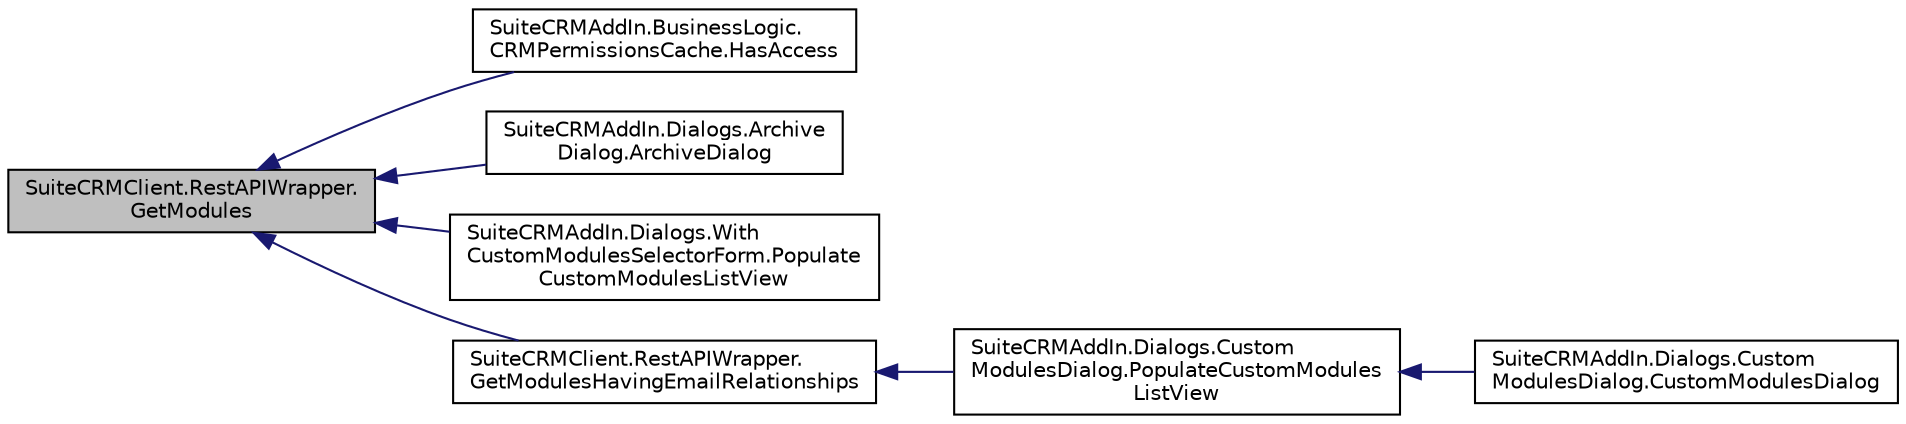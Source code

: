 digraph "SuiteCRMClient.RestAPIWrapper.GetModules"
{
  edge [fontname="Helvetica",fontsize="10",labelfontname="Helvetica",labelfontsize="10"];
  node [fontname="Helvetica",fontsize="10",shape=record];
  rankdir="LR";
  Node122 [label="SuiteCRMClient.RestAPIWrapper.\lGetModules",height=0.2,width=0.4,color="black", fillcolor="grey75", style="filled", fontcolor="black"];
  Node122 -> Node123 [dir="back",color="midnightblue",fontsize="10",style="solid",fontname="Helvetica"];
  Node123 [label="SuiteCRMAddIn.BusinessLogic.\lCRMPermissionsCache.HasAccess",height=0.2,width=0.4,color="black", fillcolor="white", style="filled",URL="$class_suite_c_r_m_add_in_1_1_business_logic_1_1_c_r_m_permissions_cache.html#a8bbc14063e3e9bc4618b69884d78dcea",tooltip="Check whether my synchroniser is allowed access to the specified CRM module, with the specified permi..."];
  Node122 -> Node124 [dir="back",color="midnightblue",fontsize="10",style="solid",fontname="Helvetica"];
  Node124 [label="SuiteCRMAddIn.Dialogs.Archive\lDialog.ArchiveDialog",height=0.2,width=0.4,color="black", fillcolor="white", style="filled",URL="$class_suite_c_r_m_add_in_1_1_dialogs_1_1_archive_dialog.html#a6207d7b9b5b9c52e7834a3d5415a9c21"];
  Node122 -> Node125 [dir="back",color="midnightblue",fontsize="10",style="solid",fontname="Helvetica"];
  Node125 [label="SuiteCRMAddIn.Dialogs.With\lCustomModulesSelectorForm.Populate\lCustomModulesListView",height=0.2,width=0.4,color="black", fillcolor="white", style="filled",URL="$class_suite_c_r_m_add_in_1_1_dialogs_1_1_with_custom_modules_selector_form.html#aab22450249b6290af8e945ebfdedfb16"];
  Node122 -> Node126 [dir="back",color="midnightblue",fontsize="10",style="solid",fontname="Helvetica"];
  Node126 [label="SuiteCRMClient.RestAPIWrapper.\lGetModulesHavingEmailRelationships",height=0.2,width=0.4,color="black", fillcolor="white", style="filled",URL="$class_suite_c_r_m_client_1_1_rest_a_p_i_wrapper.html#a38f0f0e6ff6a0b43189def29346acc9c",tooltip="Return only those modules which have relationships to the email module. "];
  Node126 -> Node127 [dir="back",color="midnightblue",fontsize="10",style="solid",fontname="Helvetica"];
  Node127 [label="SuiteCRMAddIn.Dialogs.Custom\lModulesDialog.PopulateCustomModules\lListView",height=0.2,width=0.4,color="black", fillcolor="white", style="filled",URL="$class_suite_c_r_m_add_in_1_1_dialogs_1_1_custom_modules_dialog.html#ad43594486079041890b2cff4f96d3f23",tooltip="Populate this list view with custom modules, marking those saved in my settings as selected..."];
  Node127 -> Node128 [dir="back",color="midnightblue",fontsize="10",style="solid",fontname="Helvetica"];
  Node128 [label="SuiteCRMAddIn.Dialogs.Custom\lModulesDialog.CustomModulesDialog",height=0.2,width=0.4,color="black", fillcolor="white", style="filled",URL="$class_suite_c_r_m_add_in_1_1_dialogs_1_1_custom_modules_dialog.html#a0690a5a0bafdb53508b3bb0e9743b422"];
}
